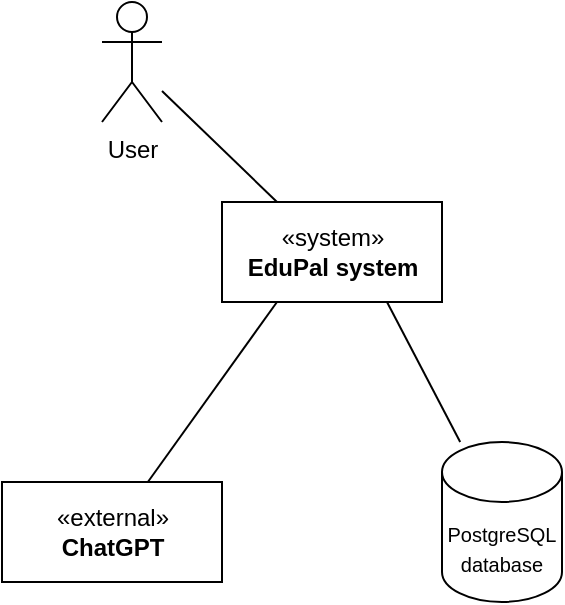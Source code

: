 <mxfile>
    <diagram id="63LNHlixaCYrb73oKvIO" name="Page-1">
        <mxGraphModel dx="458" dy="1548" grid="1" gridSize="10" guides="1" tooltips="1" connect="1" arrows="1" fold="1" page="1" pageScale="1" pageWidth="850" pageHeight="1100" math="0" shadow="0">
            <root>
                <mxCell id="0"/>
                <mxCell id="1" parent="0"/>
                <mxCell id="13" style="edgeStyle=none;html=1;exitX=0.25;exitY=0;exitDx=0;exitDy=0;endArrow=none;endFill=0;" edge="1" parent="1" source="2" target="6">
                    <mxGeometry relative="1" as="geometry"/>
                </mxCell>
                <mxCell id="15" style="edgeStyle=none;html=1;exitX=0.25;exitY=1;exitDx=0;exitDy=0;endArrow=none;endFill=0;" edge="1" parent="1" source="2" target="7">
                    <mxGeometry relative="1" as="geometry"/>
                </mxCell>
                <mxCell id="16" style="edgeStyle=none;html=1;exitX=0.75;exitY=1;exitDx=0;exitDy=0;endArrow=none;endFill=0;" edge="1" parent="1" source="2" target="10">
                    <mxGeometry relative="1" as="geometry"/>
                </mxCell>
                <mxCell id="2" value="«system»&lt;br&gt;&lt;b&gt;EduPal system&lt;/b&gt;" style="html=1;" parent="1" vertex="1">
                    <mxGeometry x="110" y="-970" width="110" height="50" as="geometry"/>
                </mxCell>
                <mxCell id="6" value="User" style="shape=umlActor;verticalLabelPosition=bottom;verticalAlign=top;html=1;" parent="1" vertex="1">
                    <mxGeometry x="50" y="-1070" width="30" height="60" as="geometry"/>
                </mxCell>
                <mxCell id="7" value="«external»&lt;br&gt;&lt;b&gt;ChatGPT&lt;/b&gt;" style="html=1;" vertex="1" parent="1">
                    <mxGeometry y="-830" width="110" height="50" as="geometry"/>
                </mxCell>
                <mxCell id="10" value="&lt;font style=&quot;font-size: 10px;&quot;&gt;PostgreSQL&lt;br&gt;database&lt;/font&gt;" style="shape=cylinder3;whiteSpace=wrap;html=1;boundedLbl=1;backgroundOutline=1;size=15;" vertex="1" parent="1">
                    <mxGeometry x="220" y="-850" width="60" height="80" as="geometry"/>
                </mxCell>
            </root>
        </mxGraphModel>
    </diagram>
</mxfile>
